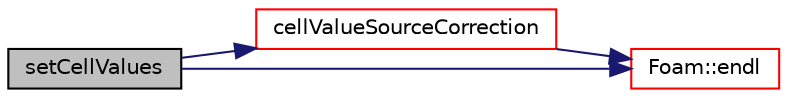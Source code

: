 digraph "setCellValues"
{
  bgcolor="transparent";
  edge [fontname="Helvetica",fontsize="10",labelfontname="Helvetica",labelfontsize="10"];
  node [fontname="Helvetica",fontsize="10",shape=record];
  rankdir="LR";
  Node257 [label="setCellValues",height=0.2,width=0.4,color="black", fillcolor="grey75", style="filled", fontcolor="black"];
  Node257 -> Node258 [color="midnightblue",fontsize="10",style="solid",fontname="Helvetica"];
  Node258 [label="cellValueSourceCorrection",height=0.2,width=0.4,color="red",URL="$a25049.html#af47d660ddf922326f7b61a7d841572e5",tooltip="Correct cell values using latest transfer information. "];
  Node258 -> Node261 [color="midnightblue",fontsize="10",style="solid",fontname="Helvetica"];
  Node261 [label="Foam::endl",height=0.2,width=0.4,color="red",URL="$a21851.html#a2db8fe02a0d3909e9351bb4275b23ce4",tooltip="Add newline and flush stream. "];
  Node257 -> Node261 [color="midnightblue",fontsize="10",style="solid",fontname="Helvetica"];
}
